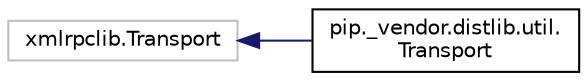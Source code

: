 digraph "Graphical Class Hierarchy"
{
 // LATEX_PDF_SIZE
  edge [fontname="Helvetica",fontsize="10",labelfontname="Helvetica",labelfontsize="10"];
  node [fontname="Helvetica",fontsize="10",shape=record];
  rankdir="LR";
  Node3511 [label="xmlrpclib.Transport",height=0.2,width=0.4,color="grey75", fillcolor="white", style="filled",tooltip=" "];
  Node3511 -> Node0 [dir="back",color="midnightblue",fontsize="10",style="solid",fontname="Helvetica"];
  Node0 [label="pip._vendor.distlib.util.\lTransport",height=0.2,width=0.4,color="black", fillcolor="white", style="filled",URL="$classpip_1_1__vendor_1_1distlib_1_1util_1_1_transport.html",tooltip=" "];
}

